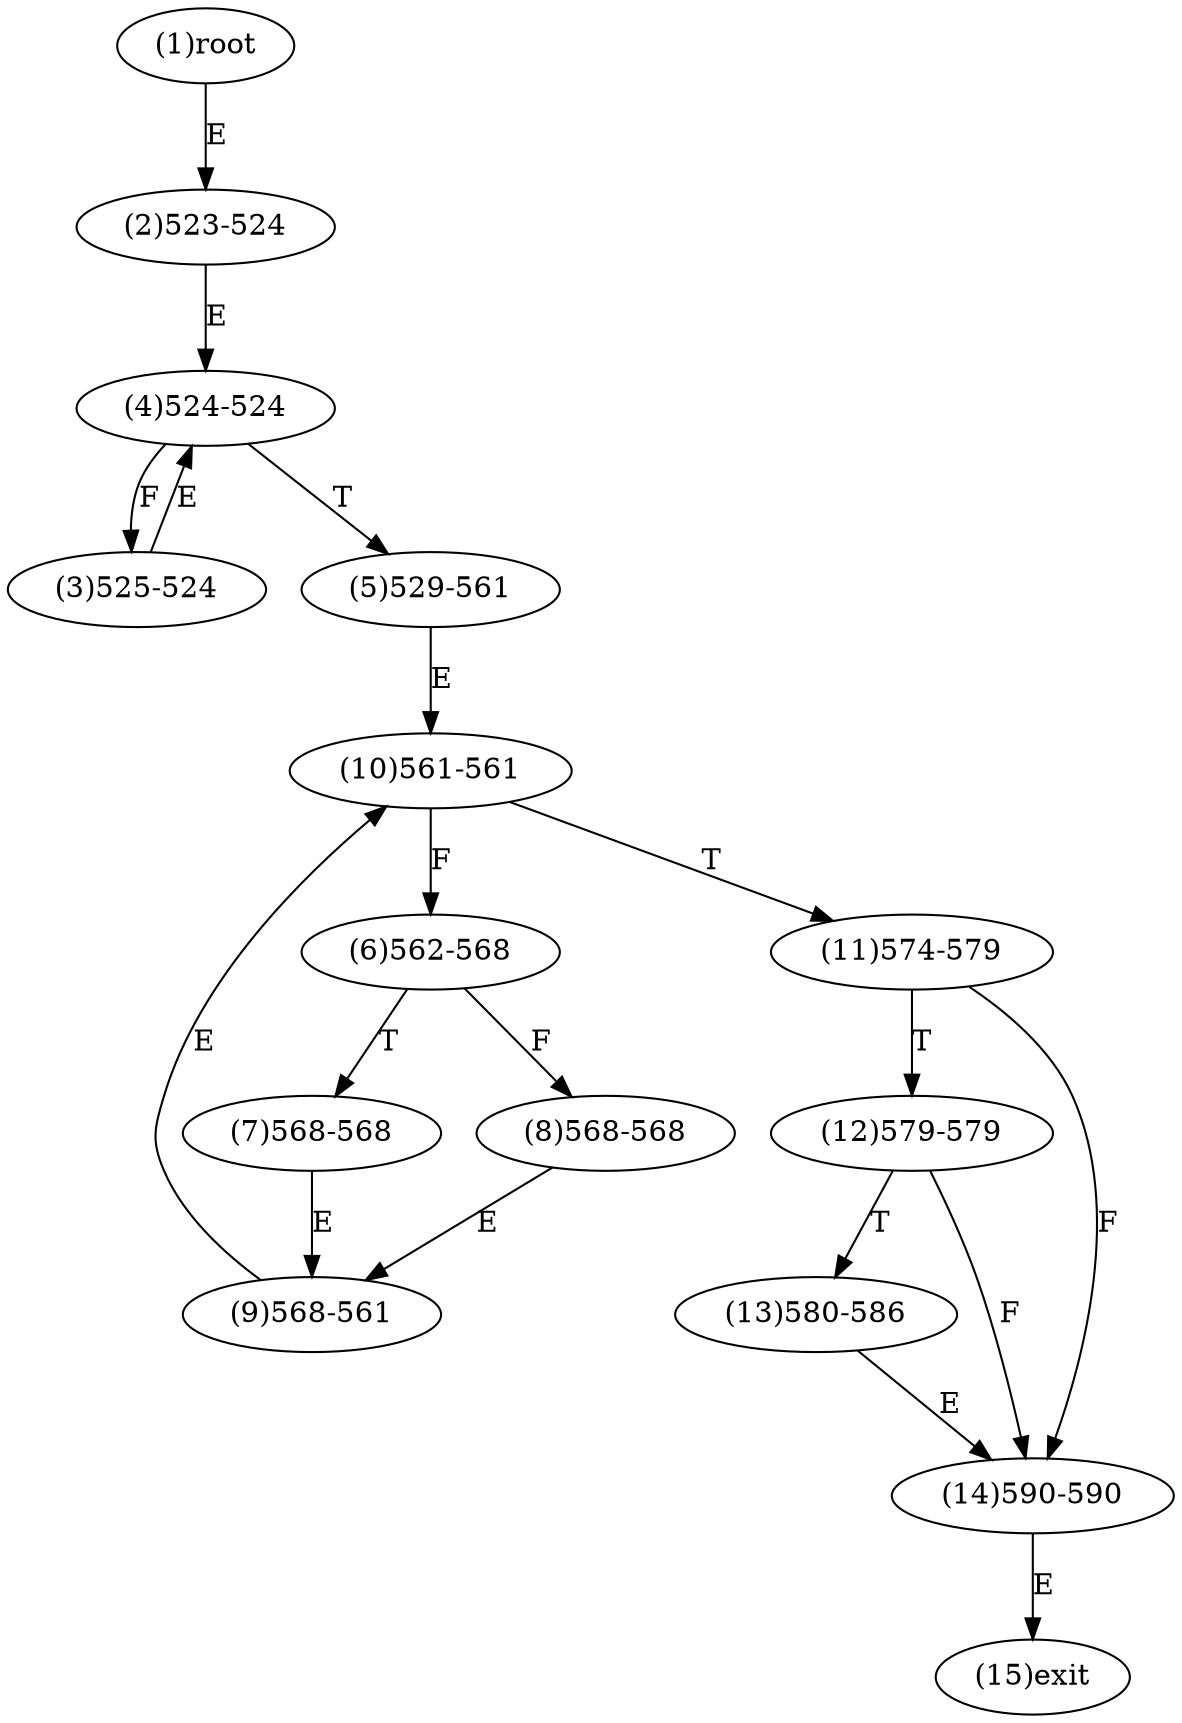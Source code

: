 digraph "" { 
1[ label="(1)root"];
2[ label="(2)523-524"];
3[ label="(3)525-524"];
4[ label="(4)524-524"];
5[ label="(5)529-561"];
6[ label="(6)562-568"];
7[ label="(7)568-568"];
8[ label="(8)568-568"];
9[ label="(9)568-561"];
10[ label="(10)561-561"];
11[ label="(11)574-579"];
12[ label="(12)579-579"];
13[ label="(13)580-586"];
14[ label="(14)590-590"];
15[ label="(15)exit"];
1->2[ label="E"];
2->4[ label="E"];
3->4[ label="E"];
4->3[ label="F"];
4->5[ label="T"];
5->10[ label="E"];
6->8[ label="F"];
6->7[ label="T"];
7->9[ label="E"];
8->9[ label="E"];
9->10[ label="E"];
10->6[ label="F"];
10->11[ label="T"];
11->14[ label="F"];
11->12[ label="T"];
12->14[ label="F"];
12->13[ label="T"];
13->14[ label="E"];
14->15[ label="E"];
}